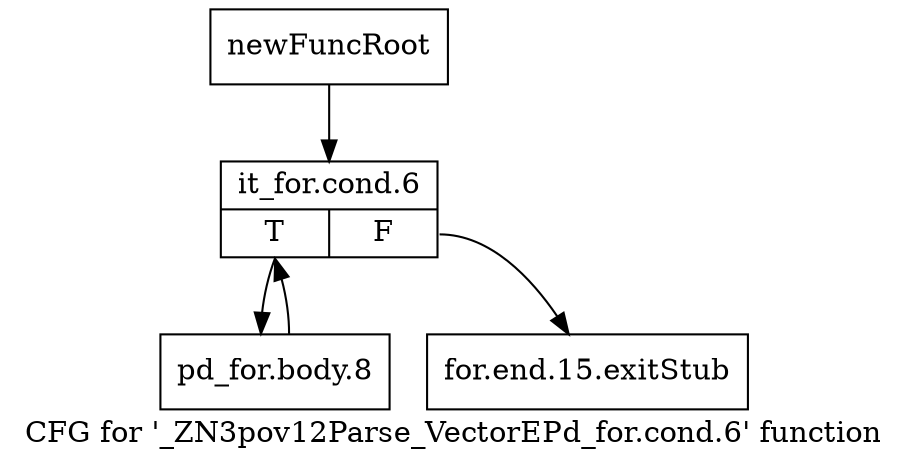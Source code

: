 digraph "CFG for '_ZN3pov12Parse_VectorEPd_for.cond.6' function" {
	label="CFG for '_ZN3pov12Parse_VectorEPd_for.cond.6' function";

	Node0x23a5320 [shape=record,label="{newFuncRoot}"];
	Node0x23a5320 -> Node0x23a53c0;
	Node0x23a5370 [shape=record,label="{for.end.15.exitStub}"];
	Node0x23a53c0 [shape=record,label="{it_for.cond.6|{<s0>T|<s1>F}}"];
	Node0x23a53c0:s0 -> Node0x23a5410;
	Node0x23a53c0:s1 -> Node0x23a5370;
	Node0x23a5410 [shape=record,label="{pd_for.body.8}"];
	Node0x23a5410 -> Node0x23a53c0;
}
